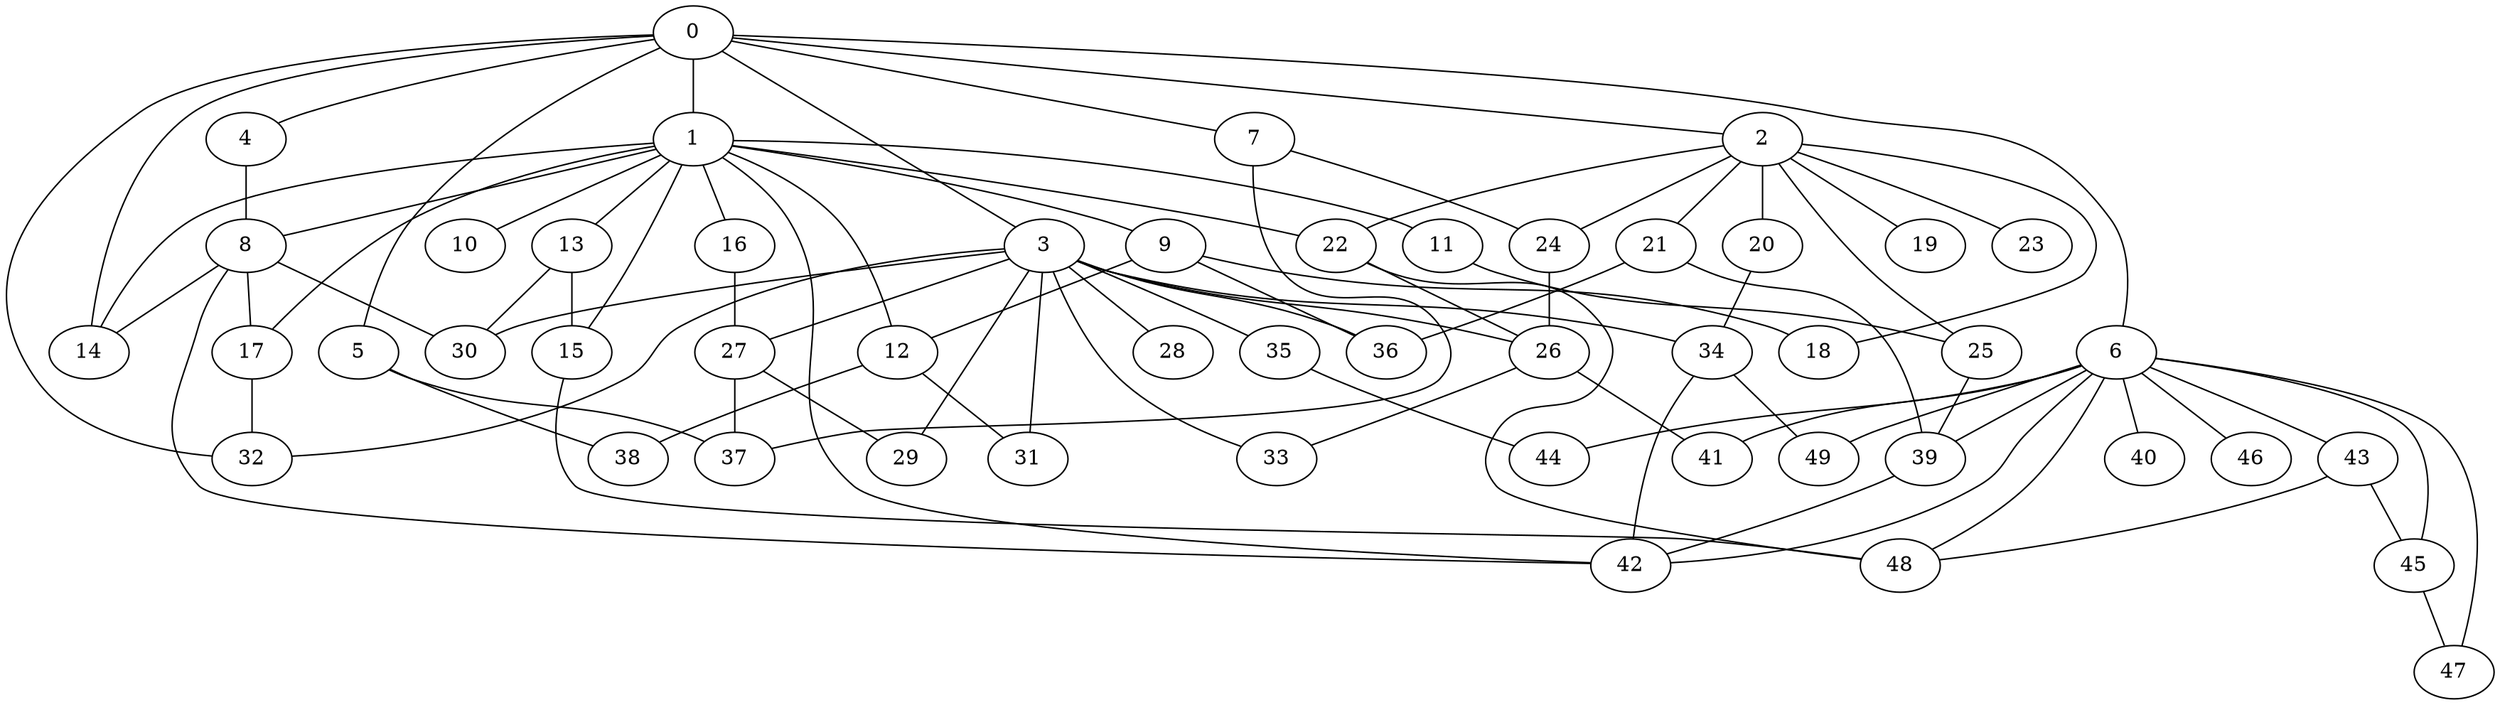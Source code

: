 
graph graphname {
    0 -- 1
0 -- 2
0 -- 3
0 -- 4
0 -- 5
0 -- 6
0 -- 7
0 -- 14
0 -- 32
1 -- 8
1 -- 9
1 -- 10
1 -- 11
1 -- 12
1 -- 13
1 -- 14
1 -- 15
1 -- 16
1 -- 17
1 -- 42
1 -- 22
2 -- 18
2 -- 19
2 -- 20
2 -- 21
2 -- 22
2 -- 23
2 -- 24
2 -- 25
3 -- 32
3 -- 34
3 -- 35
3 -- 36
3 -- 33
3 -- 26
3 -- 27
3 -- 28
3 -- 29
3 -- 30
3 -- 31
4 -- 8
5 -- 37
5 -- 38
6 -- 39
6 -- 40
6 -- 41
6 -- 42
6 -- 43
6 -- 44
6 -- 45
6 -- 46
6 -- 47
6 -- 48
6 -- 49
7 -- 24
7 -- 37
8 -- 14
8 -- 42
8 -- 30
8 -- 17
9 -- 18
9 -- 36
9 -- 12
11 -- 25
12 -- 31
12 -- 38
13 -- 15
13 -- 30
15 -- 48
16 -- 27
17 -- 32
20 -- 34
21 -- 39
21 -- 36
22 -- 26
22 -- 48
24 -- 26
25 -- 39
26 -- 41
26 -- 33
27 -- 37
27 -- 29
34 -- 42
34 -- 49
35 -- 44
39 -- 42
43 -- 48
43 -- 45
45 -- 47

}
